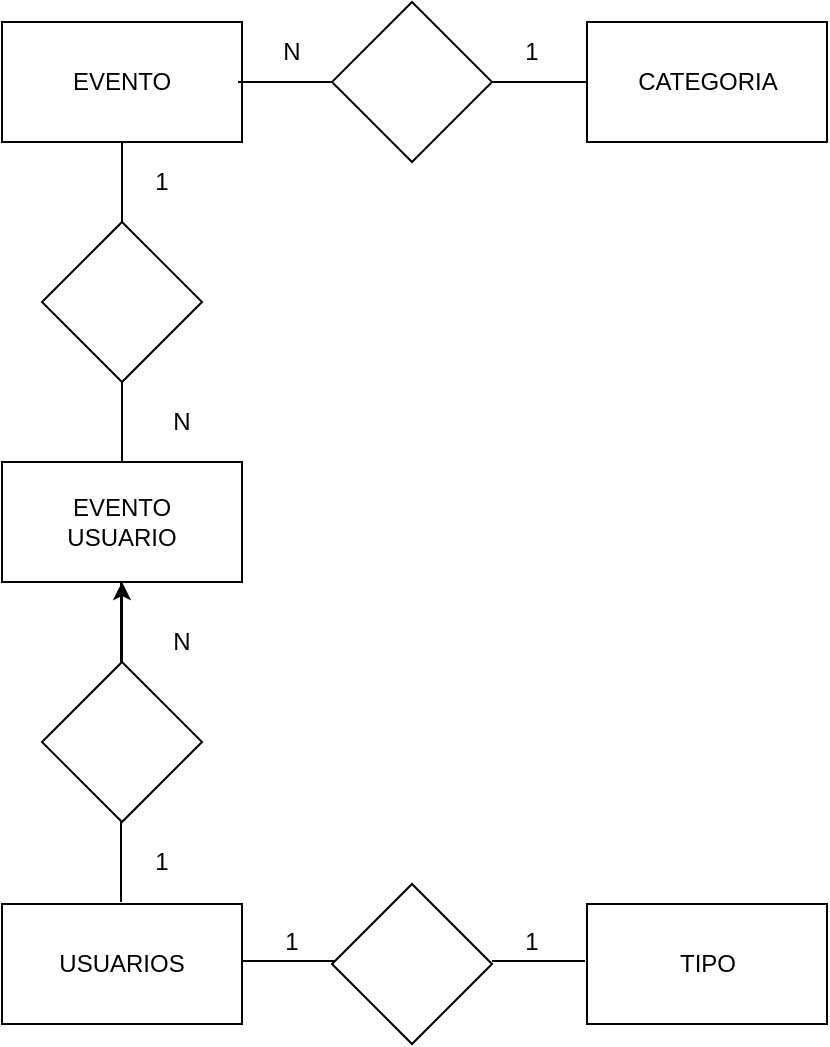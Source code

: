 <mxfile version="12.1.2" type="device" pages="1"><diagram id="demXv_Snc0IdQa6vBdmp" name="Page-1"><mxGraphModel dx="2875" dy="1068" grid="1" gridSize="10" guides="1" tooltips="1" connect="1" arrows="1" fold="1" page="1" pageScale="1" pageWidth="827" pageHeight="1169" math="0" shadow="0"><root><mxCell id="0"/><mxCell id="1" parent="0"/><mxCell id="OGtm94UZd67zSBg-wKfr-51" value="EVENTO" style="rounded=0;whiteSpace=wrap;html=1;" vertex="1" parent="1"><mxGeometry x="-600" y="300" width="120" height="60" as="geometry"/></mxCell><mxCell id="OGtm94UZd67zSBg-wKfr-52" value="CATEGORIA" style="rounded=0;whiteSpace=wrap;html=1;" vertex="1" parent="1"><mxGeometry x="-307.5" y="300" width="120" height="60" as="geometry"/></mxCell><mxCell id="OGtm94UZd67zSBg-wKfr-53" value="TIPO" style="rounded=0;whiteSpace=wrap;html=1;" vertex="1" parent="1"><mxGeometry x="-307.5" y="741" width="120" height="60" as="geometry"/></mxCell><mxCell id="OGtm94UZd67zSBg-wKfr-54" value="USUARIOS" style="rounded=0;whiteSpace=wrap;html=1;" vertex="1" parent="1"><mxGeometry x="-600" y="741" width="120" height="60" as="geometry"/></mxCell><mxCell id="OGtm94UZd67zSBg-wKfr-55" value="EVENTO&lt;br&gt;USUARIO" style="rounded=0;whiteSpace=wrap;html=1;" vertex="1" parent="1"><mxGeometry x="-600" y="520" width="120" height="60" as="geometry"/></mxCell><mxCell id="OGtm94UZd67zSBg-wKfr-56" value="" style="rhombus;whiteSpace=wrap;html=1;" vertex="1" parent="1"><mxGeometry x="-580" y="400" width="80" height="80" as="geometry"/></mxCell><mxCell id="OGtm94UZd67zSBg-wKfr-57" value="" style="rhombus;whiteSpace=wrap;html=1;" vertex="1" parent="1"><mxGeometry x="-435" y="290" width="80" height="80" as="geometry"/></mxCell><mxCell id="OGtm94UZd67zSBg-wKfr-58" value="" style="edgeStyle=orthogonalEdgeStyle;rounded=0;orthogonalLoop=1;jettySize=auto;html=1;" edge="1" parent="1" source="OGtm94UZd67zSBg-wKfr-59" target="OGtm94UZd67zSBg-wKfr-55"><mxGeometry relative="1" as="geometry"/></mxCell><mxCell id="OGtm94UZd67zSBg-wKfr-59" value="" style="rhombus;whiteSpace=wrap;html=1;" vertex="1" parent="1"><mxGeometry x="-580" y="620" width="80" height="80" as="geometry"/></mxCell><mxCell id="OGtm94UZd67zSBg-wKfr-60" value="" style="rhombus;whiteSpace=wrap;html=1;" vertex="1" parent="1"><mxGeometry x="-435" y="731" width="80" height="80" as="geometry"/></mxCell><mxCell id="OGtm94UZd67zSBg-wKfr-61" value="" style="endArrow=none;html=1;exitX=1;exitY=0.5;exitDx=0;exitDy=0;" edge="1" parent="1"><mxGeometry width="50" height="50" relative="1" as="geometry"><mxPoint x="-355" y="330.0" as="sourcePoint"/><mxPoint x="-308" y="330.0" as="targetPoint"/></mxGeometry></mxCell><mxCell id="OGtm94UZd67zSBg-wKfr-62" value="" style="endArrow=none;html=1;exitX=0.5;exitY=1;exitDx=0;exitDy=0;" edge="1" parent="1" source="OGtm94UZd67zSBg-wKfr-51"><mxGeometry width="50" height="50" relative="1" as="geometry"><mxPoint x="-540" y="370" as="sourcePoint"/><mxPoint x="-540" y="400.0" as="targetPoint"/></mxGeometry></mxCell><mxCell id="OGtm94UZd67zSBg-wKfr-63" value="" style="endArrow=none;html=1;exitX=1;exitY=0.5;exitDx=0;exitDy=0;" edge="1" parent="1"><mxGeometry width="50" height="50" relative="1" as="geometry"><mxPoint x="-482" y="330.0" as="sourcePoint"/><mxPoint x="-435" y="330.0" as="targetPoint"/></mxGeometry></mxCell><mxCell id="OGtm94UZd67zSBg-wKfr-64" value="" style="endArrow=none;html=1;exitX=0.5;exitY=1;exitDx=0;exitDy=0;" edge="1" parent="1"><mxGeometry width="50" height="50" relative="1" as="geometry"><mxPoint x="-540" y="480" as="sourcePoint"/><mxPoint x="-540" y="520" as="targetPoint"/></mxGeometry></mxCell><mxCell id="OGtm94UZd67zSBg-wKfr-65" value="" style="endArrow=none;html=1;exitX=0.5;exitY=1;exitDx=0;exitDy=0;" edge="1" parent="1"><mxGeometry width="50" height="50" relative="1" as="geometry"><mxPoint x="-540.5" y="580" as="sourcePoint"/><mxPoint x="-540.5" y="620" as="targetPoint"/></mxGeometry></mxCell><mxCell id="OGtm94UZd67zSBg-wKfr-66" value="" style="endArrow=none;html=1;exitX=0.5;exitY=1;exitDx=0;exitDy=0;" edge="1" parent="1"><mxGeometry width="50" height="50" relative="1" as="geometry"><mxPoint x="-540.5" y="700" as="sourcePoint"/><mxPoint x="-540.5" y="740" as="targetPoint"/></mxGeometry></mxCell><mxCell id="OGtm94UZd67zSBg-wKfr-67" value="" style="endArrow=none;html=1;exitX=1;exitY=0.5;exitDx=0;exitDy=0;" edge="1" parent="1"><mxGeometry width="50" height="50" relative="1" as="geometry"><mxPoint x="-480" y="769.5" as="sourcePoint"/><mxPoint x="-433.5" y="769.5" as="targetPoint"/></mxGeometry></mxCell><mxCell id="OGtm94UZd67zSBg-wKfr-68" value="" style="endArrow=none;html=1;exitX=1;exitY=0.5;exitDx=0;exitDy=0;" edge="1" parent="1"><mxGeometry width="50" height="50" relative="1" as="geometry"><mxPoint x="-355" y="769.5" as="sourcePoint"/><mxPoint x="-308.5" y="769.5" as="targetPoint"/></mxGeometry></mxCell><mxCell id="OGtm94UZd67zSBg-wKfr-72" value="1" style="text;html=1;strokeColor=none;fillColor=none;align=center;verticalAlign=middle;whiteSpace=wrap;rounded=0;" vertex="1" parent="1"><mxGeometry x="-355" y="305" width="40" height="20" as="geometry"/></mxCell><mxCell id="OGtm94UZd67zSBg-wKfr-75" value="N" style="text;html=1;strokeColor=none;fillColor=none;align=center;verticalAlign=middle;whiteSpace=wrap;rounded=0;" vertex="1" parent="1"><mxGeometry x="-530" y="490" width="40" height="20" as="geometry"/></mxCell><mxCell id="OGtm94UZd67zSBg-wKfr-77" value="N" style="text;html=1;strokeColor=none;fillColor=none;align=center;verticalAlign=middle;whiteSpace=wrap;rounded=0;" vertex="1" parent="1"><mxGeometry x="-475" y="305" width="40" height="20" as="geometry"/></mxCell><mxCell id="OGtm94UZd67zSBg-wKfr-78" value="N" style="text;html=1;strokeColor=none;fillColor=none;align=center;verticalAlign=middle;whiteSpace=wrap;rounded=0;" vertex="1" parent="1"><mxGeometry x="-530" y="600" width="40" height="20" as="geometry"/></mxCell><mxCell id="OGtm94UZd67zSBg-wKfr-100" value="1" style="text;html=1;strokeColor=none;fillColor=none;align=center;verticalAlign=middle;whiteSpace=wrap;rounded=0;" vertex="1" parent="1"><mxGeometry x="-355" y="750" width="40" height="20" as="geometry"/></mxCell><mxCell id="OGtm94UZd67zSBg-wKfr-104" value="1" style="text;html=1;strokeColor=none;fillColor=none;align=center;verticalAlign=middle;whiteSpace=wrap;rounded=0;" vertex="1" parent="1"><mxGeometry x="-540" y="710" width="40" height="20" as="geometry"/></mxCell><mxCell id="OGtm94UZd67zSBg-wKfr-105" value="1" style="text;html=1;strokeColor=none;fillColor=none;align=center;verticalAlign=middle;whiteSpace=wrap;rounded=0;" vertex="1" parent="1"><mxGeometry x="-540" y="370" width="40" height="20" as="geometry"/></mxCell><mxCell id="OGtm94UZd67zSBg-wKfr-109" value="1" style="text;html=1;strokeColor=none;fillColor=none;align=center;verticalAlign=middle;whiteSpace=wrap;rounded=0;" vertex="1" parent="1"><mxGeometry x="-475" y="750" width="40" height="20" as="geometry"/></mxCell></root></mxGraphModel></diagram></mxfile>